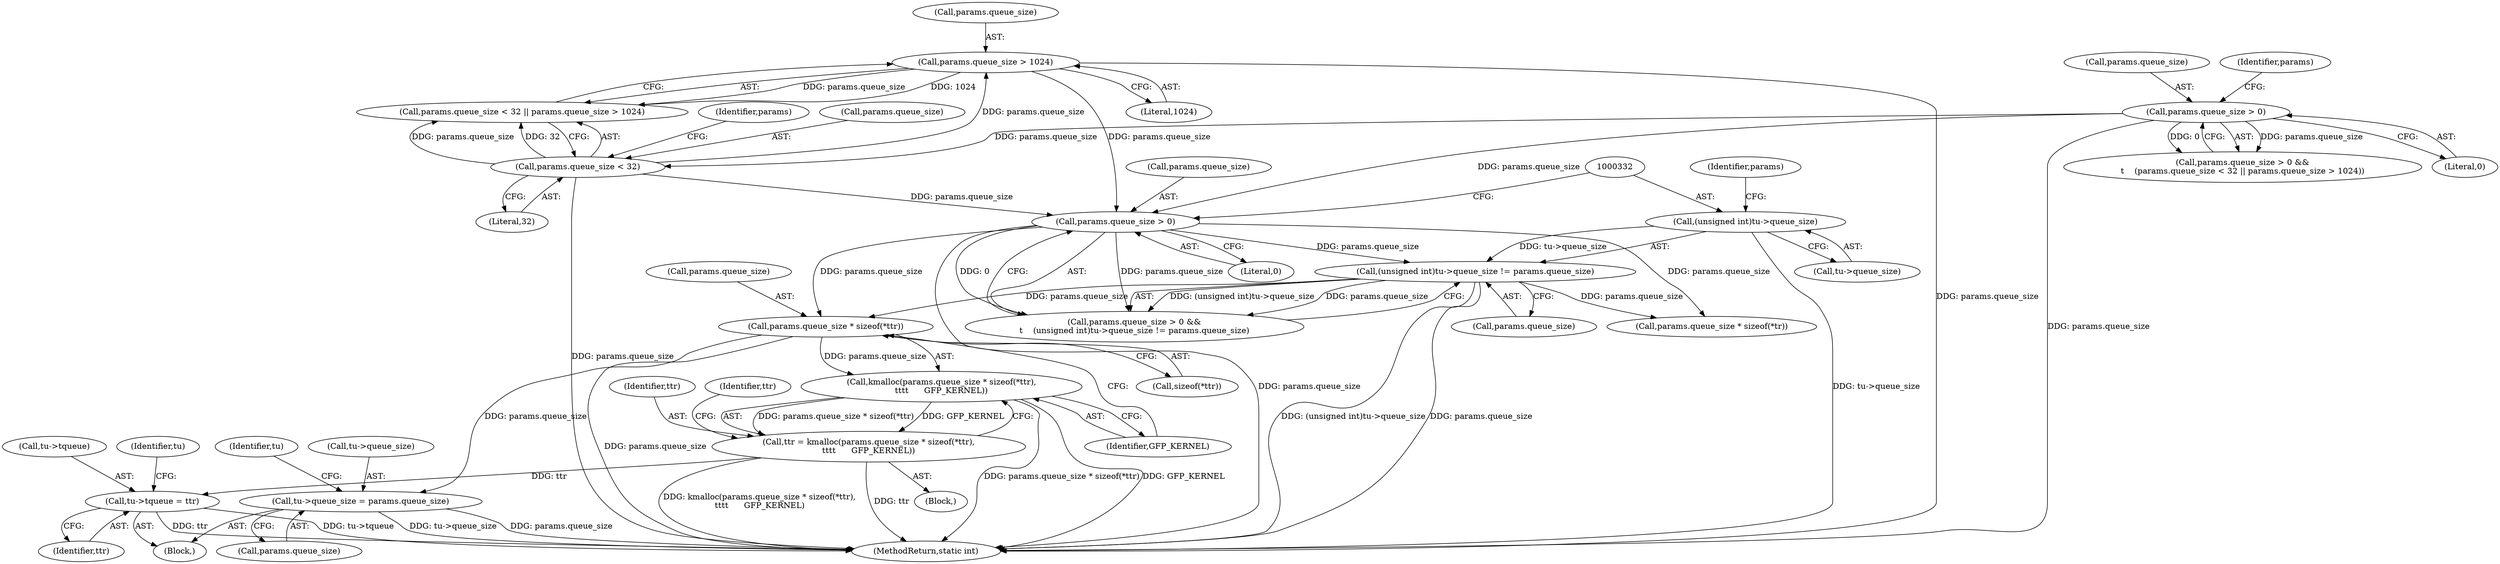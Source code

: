 digraph "0_linux_cec8f96e49d9be372fdb0c3836dcf31ec71e457e@API" {
"1000348" [label="(Call,params.queue_size * sizeof(*ttr))"];
"1000325" [label="(Call,params.queue_size > 0)"];
"1000180" [label="(Call,params.queue_size > 1024)"];
"1000175" [label="(Call,params.queue_size < 32)"];
"1000169" [label="(Call,params.queue_size > 0)"];
"1000330" [label="(Call,(unsigned int)tu->queue_size != params.queue_size)"];
"1000331" [label="(Call,(unsigned int)tu->queue_size)"];
"1000347" [label="(Call,kmalloc(params.queue_size * sizeof(*ttr),\n\t\t\t\t      GFP_KERNEL))"];
"1000345" [label="(Call,ttr = kmalloc(params.queue_size * sizeof(*ttr),\n\t\t\t\t      GFP_KERNEL))"];
"1000370" [label="(Call,tu->tqueue = ttr)"];
"1000363" [label="(Call,tu->queue_size = params.queue_size)"];
"1000345" [label="(Call,ttr = kmalloc(params.queue_size * sizeof(*ttr),\n\t\t\t\t      GFP_KERNEL))"];
"1000346" [label="(Identifier,ttr)"];
"1000349" [label="(Call,params.queue_size)"];
"1000330" [label="(Call,(unsigned int)tu->queue_size != params.queue_size)"];
"1000179" [label="(Literal,32)"];
"1000329" [label="(Literal,0)"];
"1000363" [label="(Call,tu->queue_size = params.queue_size)"];
"1000352" [label="(Call,sizeof(*ttr))"];
"1000372" [label="(Identifier,tu)"];
"1000326" [label="(Call,params.queue_size)"];
"1000336" [label="(Call,params.queue_size)"];
"1000177" [label="(Identifier,params)"];
"1000358" [label="(Block,)"];
"1000380" [label="(Call,params.queue_size * sizeof(*tr))"];
"1000180" [label="(Call,params.queue_size > 1024)"];
"1000168" [label="(Call,params.queue_size > 0 &&\n\t    (params.queue_size < 32 || params.queue_size > 1024))"];
"1000324" [label="(Call,params.queue_size > 0 &&\n\t    (unsigned int)tu->queue_size != params.queue_size)"];
"1000357" [label="(Identifier,ttr)"];
"1000169" [label="(Call,params.queue_size > 0)"];
"1000325" [label="(Call,params.queue_size > 0)"];
"1000175" [label="(Call,params.queue_size < 32)"];
"1000371" [label="(Call,tu->tqueue)"];
"1000176" [label="(Call,params.queue_size)"];
"1000528" [label="(MethodReturn,static int)"];
"1000174" [label="(Call,params.queue_size < 32 || params.queue_size > 1024)"];
"1000355" [label="(Identifier,GFP_KERNEL)"];
"1000181" [label="(Call,params.queue_size)"];
"1000337" [label="(Identifier,params)"];
"1000184" [label="(Literal,1024)"];
"1000370" [label="(Call,tu->tqueue = ttr)"];
"1000344" [label="(Block,)"];
"1000374" [label="(Identifier,ttr)"];
"1000182" [label="(Identifier,params)"];
"1000347" [label="(Call,kmalloc(params.queue_size * sizeof(*ttr),\n\t\t\t\t      GFP_KERNEL))"];
"1000348" [label="(Call,params.queue_size * sizeof(*ttr))"];
"1000367" [label="(Call,params.queue_size)"];
"1000409" [label="(Identifier,tu)"];
"1000173" [label="(Literal,0)"];
"1000170" [label="(Call,params.queue_size)"];
"1000331" [label="(Call,(unsigned int)tu->queue_size)"];
"1000333" [label="(Call,tu->queue_size)"];
"1000364" [label="(Call,tu->queue_size)"];
"1000348" -> "1000347"  [label="AST: "];
"1000348" -> "1000352"  [label="CFG: "];
"1000349" -> "1000348"  [label="AST: "];
"1000352" -> "1000348"  [label="AST: "];
"1000355" -> "1000348"  [label="CFG: "];
"1000348" -> "1000528"  [label="DDG: params.queue_size"];
"1000348" -> "1000347"  [label="DDG: params.queue_size"];
"1000325" -> "1000348"  [label="DDG: params.queue_size"];
"1000330" -> "1000348"  [label="DDG: params.queue_size"];
"1000348" -> "1000363"  [label="DDG: params.queue_size"];
"1000325" -> "1000324"  [label="AST: "];
"1000325" -> "1000329"  [label="CFG: "];
"1000326" -> "1000325"  [label="AST: "];
"1000329" -> "1000325"  [label="AST: "];
"1000332" -> "1000325"  [label="CFG: "];
"1000324" -> "1000325"  [label="CFG: "];
"1000325" -> "1000528"  [label="DDG: params.queue_size"];
"1000325" -> "1000324"  [label="DDG: params.queue_size"];
"1000325" -> "1000324"  [label="DDG: 0"];
"1000180" -> "1000325"  [label="DDG: params.queue_size"];
"1000175" -> "1000325"  [label="DDG: params.queue_size"];
"1000169" -> "1000325"  [label="DDG: params.queue_size"];
"1000325" -> "1000330"  [label="DDG: params.queue_size"];
"1000325" -> "1000380"  [label="DDG: params.queue_size"];
"1000180" -> "1000174"  [label="AST: "];
"1000180" -> "1000184"  [label="CFG: "];
"1000181" -> "1000180"  [label="AST: "];
"1000184" -> "1000180"  [label="AST: "];
"1000174" -> "1000180"  [label="CFG: "];
"1000180" -> "1000528"  [label="DDG: params.queue_size"];
"1000180" -> "1000174"  [label="DDG: params.queue_size"];
"1000180" -> "1000174"  [label="DDG: 1024"];
"1000175" -> "1000180"  [label="DDG: params.queue_size"];
"1000175" -> "1000174"  [label="AST: "];
"1000175" -> "1000179"  [label="CFG: "];
"1000176" -> "1000175"  [label="AST: "];
"1000179" -> "1000175"  [label="AST: "];
"1000182" -> "1000175"  [label="CFG: "];
"1000174" -> "1000175"  [label="CFG: "];
"1000175" -> "1000528"  [label="DDG: params.queue_size"];
"1000175" -> "1000174"  [label="DDG: params.queue_size"];
"1000175" -> "1000174"  [label="DDG: 32"];
"1000169" -> "1000175"  [label="DDG: params.queue_size"];
"1000169" -> "1000168"  [label="AST: "];
"1000169" -> "1000173"  [label="CFG: "];
"1000170" -> "1000169"  [label="AST: "];
"1000173" -> "1000169"  [label="AST: "];
"1000177" -> "1000169"  [label="CFG: "];
"1000168" -> "1000169"  [label="CFG: "];
"1000169" -> "1000528"  [label="DDG: params.queue_size"];
"1000169" -> "1000168"  [label="DDG: params.queue_size"];
"1000169" -> "1000168"  [label="DDG: 0"];
"1000330" -> "1000324"  [label="AST: "];
"1000330" -> "1000336"  [label="CFG: "];
"1000331" -> "1000330"  [label="AST: "];
"1000336" -> "1000330"  [label="AST: "];
"1000324" -> "1000330"  [label="CFG: "];
"1000330" -> "1000528"  [label="DDG: (unsigned int)tu->queue_size"];
"1000330" -> "1000528"  [label="DDG: params.queue_size"];
"1000330" -> "1000324"  [label="DDG: (unsigned int)tu->queue_size"];
"1000330" -> "1000324"  [label="DDG: params.queue_size"];
"1000331" -> "1000330"  [label="DDG: tu->queue_size"];
"1000330" -> "1000380"  [label="DDG: params.queue_size"];
"1000331" -> "1000333"  [label="CFG: "];
"1000332" -> "1000331"  [label="AST: "];
"1000333" -> "1000331"  [label="AST: "];
"1000337" -> "1000331"  [label="CFG: "];
"1000331" -> "1000528"  [label="DDG: tu->queue_size"];
"1000347" -> "1000345"  [label="AST: "];
"1000347" -> "1000355"  [label="CFG: "];
"1000355" -> "1000347"  [label="AST: "];
"1000345" -> "1000347"  [label="CFG: "];
"1000347" -> "1000528"  [label="DDG: params.queue_size * sizeof(*ttr)"];
"1000347" -> "1000528"  [label="DDG: GFP_KERNEL"];
"1000347" -> "1000345"  [label="DDG: params.queue_size * sizeof(*ttr)"];
"1000347" -> "1000345"  [label="DDG: GFP_KERNEL"];
"1000345" -> "1000344"  [label="AST: "];
"1000346" -> "1000345"  [label="AST: "];
"1000357" -> "1000345"  [label="CFG: "];
"1000345" -> "1000528"  [label="DDG: kmalloc(params.queue_size * sizeof(*ttr),\n\t\t\t\t      GFP_KERNEL)"];
"1000345" -> "1000528"  [label="DDG: ttr"];
"1000345" -> "1000370"  [label="DDG: ttr"];
"1000370" -> "1000358"  [label="AST: "];
"1000370" -> "1000374"  [label="CFG: "];
"1000371" -> "1000370"  [label="AST: "];
"1000374" -> "1000370"  [label="AST: "];
"1000409" -> "1000370"  [label="CFG: "];
"1000370" -> "1000528"  [label="DDG: ttr"];
"1000370" -> "1000528"  [label="DDG: tu->tqueue"];
"1000363" -> "1000358"  [label="AST: "];
"1000363" -> "1000367"  [label="CFG: "];
"1000364" -> "1000363"  [label="AST: "];
"1000367" -> "1000363"  [label="AST: "];
"1000372" -> "1000363"  [label="CFG: "];
"1000363" -> "1000528"  [label="DDG: tu->queue_size"];
"1000363" -> "1000528"  [label="DDG: params.queue_size"];
}
